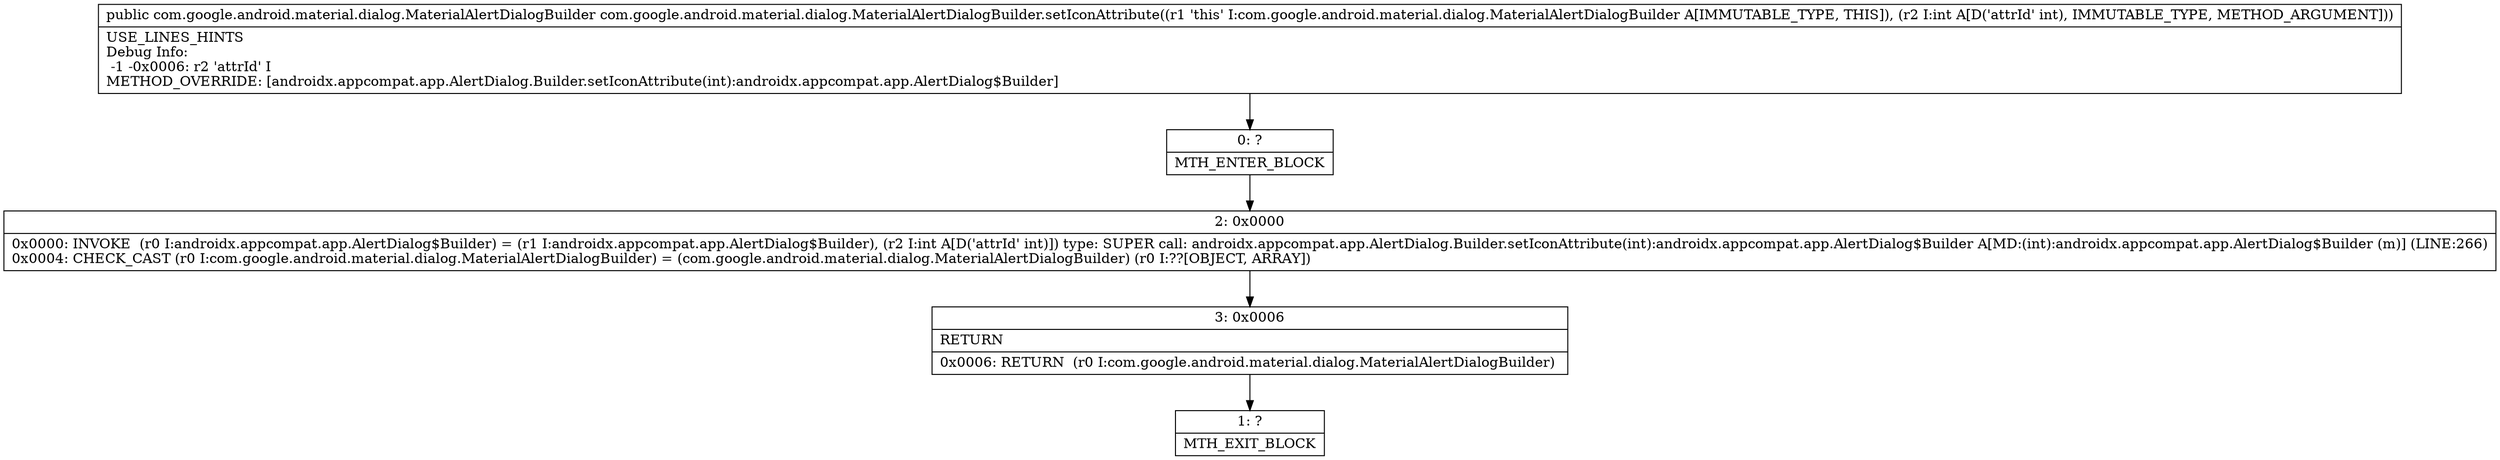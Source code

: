 digraph "CFG forcom.google.android.material.dialog.MaterialAlertDialogBuilder.setIconAttribute(I)Lcom\/google\/android\/material\/dialog\/MaterialAlertDialogBuilder;" {
Node_0 [shape=record,label="{0\:\ ?|MTH_ENTER_BLOCK\l}"];
Node_2 [shape=record,label="{2\:\ 0x0000|0x0000: INVOKE  (r0 I:androidx.appcompat.app.AlertDialog$Builder) = (r1 I:androidx.appcompat.app.AlertDialog$Builder), (r2 I:int A[D('attrId' int)]) type: SUPER call: androidx.appcompat.app.AlertDialog.Builder.setIconAttribute(int):androidx.appcompat.app.AlertDialog$Builder A[MD:(int):androidx.appcompat.app.AlertDialog$Builder (m)] (LINE:266)\l0x0004: CHECK_CAST (r0 I:com.google.android.material.dialog.MaterialAlertDialogBuilder) = (com.google.android.material.dialog.MaterialAlertDialogBuilder) (r0 I:??[OBJECT, ARRAY]) \l}"];
Node_3 [shape=record,label="{3\:\ 0x0006|RETURN\l|0x0006: RETURN  (r0 I:com.google.android.material.dialog.MaterialAlertDialogBuilder) \l}"];
Node_1 [shape=record,label="{1\:\ ?|MTH_EXIT_BLOCK\l}"];
MethodNode[shape=record,label="{public com.google.android.material.dialog.MaterialAlertDialogBuilder com.google.android.material.dialog.MaterialAlertDialogBuilder.setIconAttribute((r1 'this' I:com.google.android.material.dialog.MaterialAlertDialogBuilder A[IMMUTABLE_TYPE, THIS]), (r2 I:int A[D('attrId' int), IMMUTABLE_TYPE, METHOD_ARGUMENT]))  | USE_LINES_HINTS\lDebug Info:\l  \-1 \-0x0006: r2 'attrId' I\lMETHOD_OVERRIDE: [androidx.appcompat.app.AlertDialog.Builder.setIconAttribute(int):androidx.appcompat.app.AlertDialog$Builder]\l}"];
MethodNode -> Node_0;Node_0 -> Node_2;
Node_2 -> Node_3;
Node_3 -> Node_1;
}

